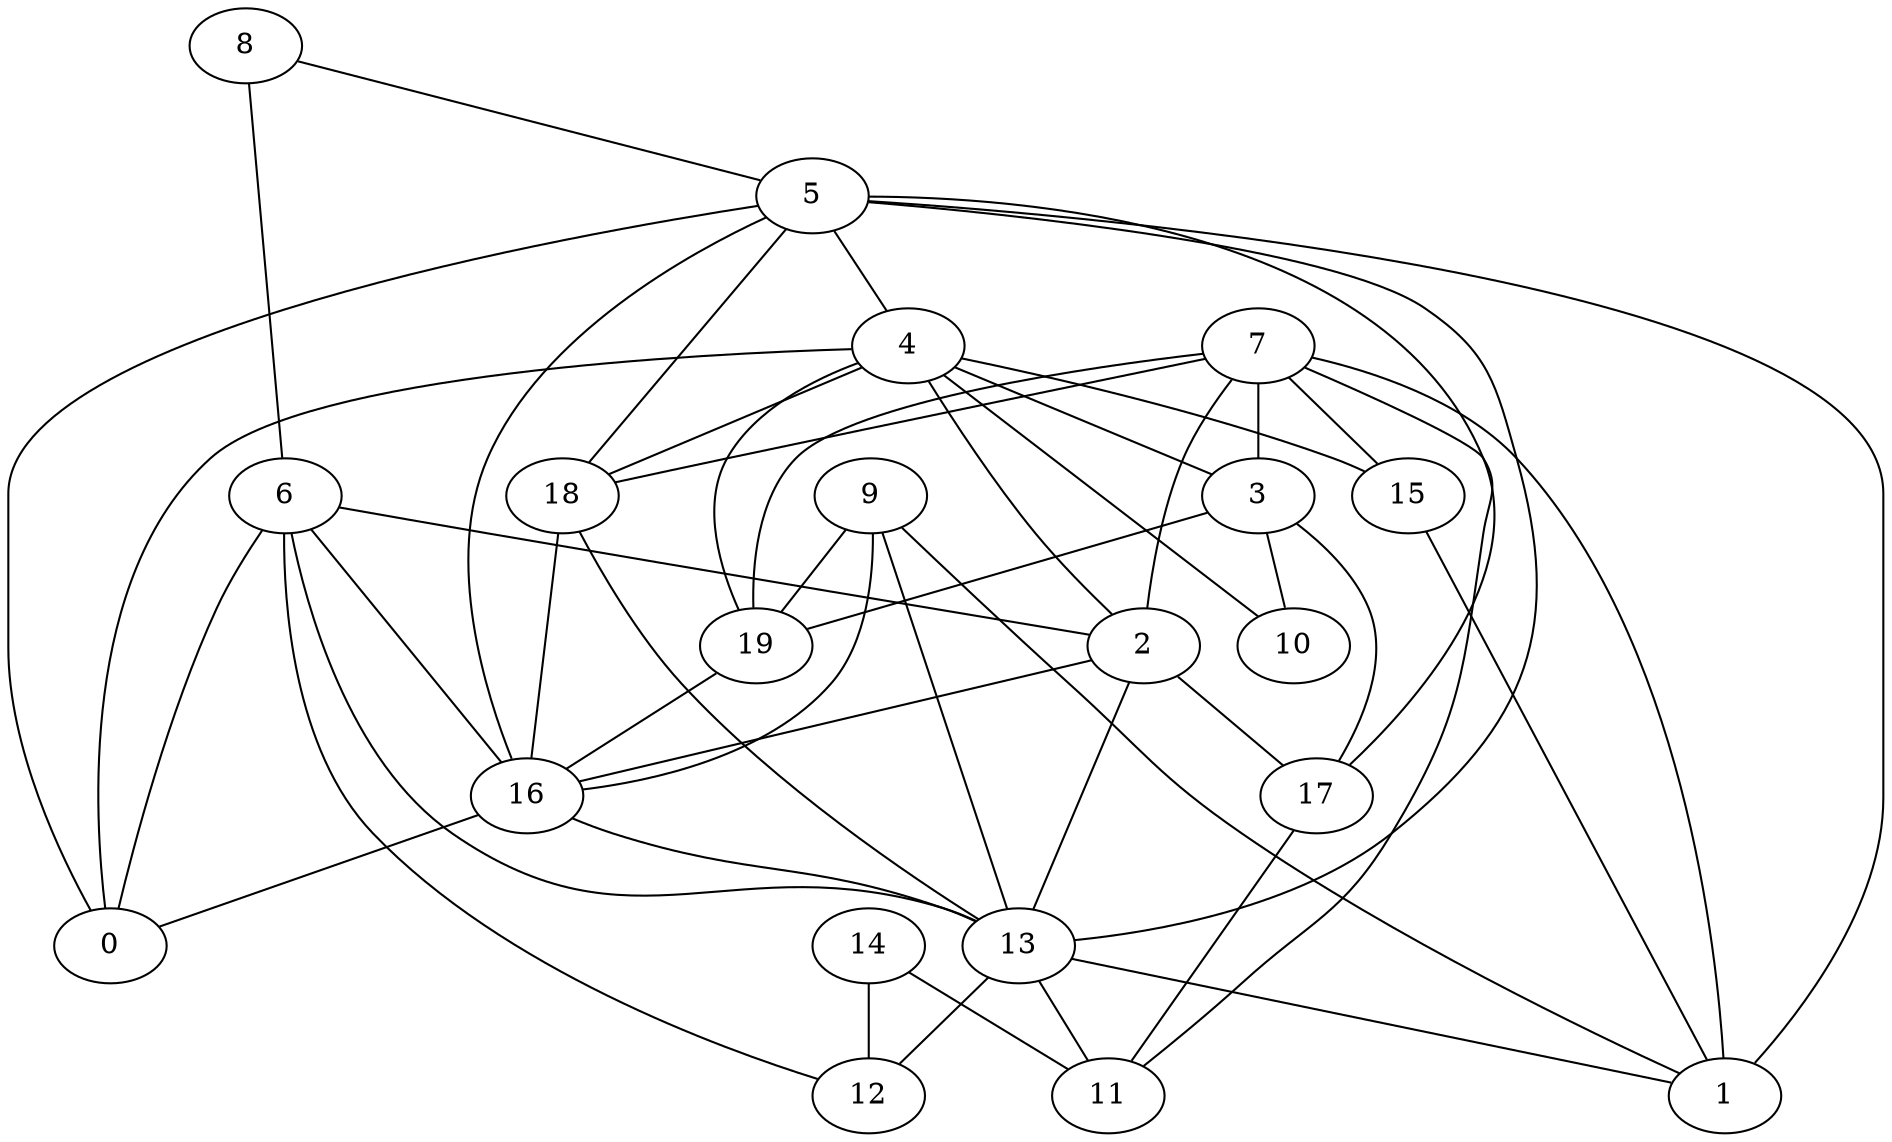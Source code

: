 digraph GG_graph {

subgraph G_graph {
edge [color = black]
"9" -> "19" [dir = none]
"9" -> "13" [dir = none]
"5" -> "16" [dir = none]
"15" -> "1" [dir = none]
"13" -> "1" [dir = none]
"2" -> "16" [dir = none]
"2" -> "13" [dir = none]
"3" -> "17" [dir = none]
"16" -> "0" [dir = none]
"8" -> "6" [dir = none]
"8" -> "5" [dir = none]
"18" -> "13" [dir = none]
"4" -> "10" [dir = none]
"4" -> "3" [dir = none]
"4" -> "2" [dir = none]
"14" -> "12" [dir = none]
"14" -> "11" [dir = none]
"7" -> "11" [dir = none]
"7" -> "2" [dir = none]
"6" -> "12" [dir = none]
"4" -> "19" [dir = none]
"6" -> "16" [dir = none]
"3" -> "10" [dir = none]
"6" -> "2" [dir = none]
"7" -> "19" [dir = none]
"2" -> "17" [dir = none]
"17" -> "11" [dir = none]
"9" -> "16" [dir = none]
"5" -> "4" [dir = none]
"19" -> "16" [dir = none]
"5" -> "1" [dir = none]
"5" -> "17" [dir = none]
"3" -> "19" [dir = none]
"7" -> "15" [dir = none]
"5" -> "18" [dir = none]
"9" -> "1" [dir = none]
"16" -> "13" [dir = none]
"13" -> "11" [dir = none]
"7" -> "1" [dir = none]
"5" -> "13" [dir = none]
"18" -> "16" [dir = none]
"4" -> "18" [dir = none]
"7" -> "3" [dir = none]
"6" -> "13" [dir = none]
"4" -> "15" [dir = none]
"13" -> "12" [dir = none]
"5" -> "0" [dir = none]
"7" -> "18" [dir = none]
"6" -> "0" [dir = none]
"4" -> "0" [dir = none]
}

}
